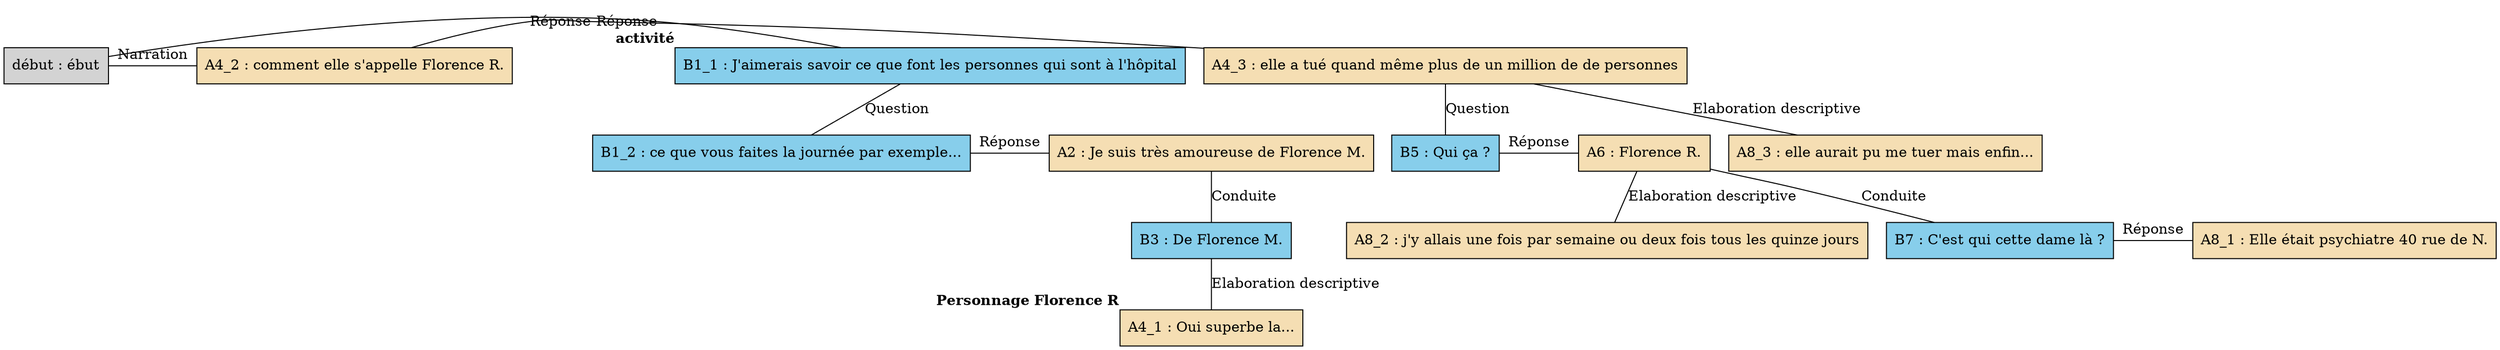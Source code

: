digraph C10 {
	node [shape=box style=filled]
	"début" [label="début : ébut" xlabel=""]
	B1_1 [label="B1_1 : J'aimerais savoir ce que font les personnes qui sont à l'hôpital" fillcolor=skyblue xlabel=<<B>activité</B>>]
	B1_2 [label="B1_2 : ce que vous faites la journée par exemple..." fillcolor=skyblue xlabel=""]
	A2 [label="A2 : Je suis très amoureuse de Florence M." fillcolor=wheat xlabel=""]
	B3 [label="B3 : De Florence M." fillcolor=skyblue xlabel=""]
	A4_1 [label="A4_1 : Oui superbe la..." fillcolor=wheat xlabel=<<B>Personnage Florence R</B>>]
	A4_2 [label="A4_2 : comment elle s'appelle Florence R." fillcolor=wheat xlabel=""]
	A4_3 [label="A4_3 : elle a tué quand même plus de un million de de personnes" fillcolor=wheat xlabel=""]
	B5 [label="B5 : Qui ça ?" fillcolor=skyblue xlabel=""]
	A6 [label="A6 : Florence R." fillcolor=wheat xlabel=""]
	B7 [label="B7 : C'est qui cette dame là ?" fillcolor=skyblue xlabel=""]
	A8_1 [label="A8_1 : Elle était psychiatre 40 rue de N." fillcolor=wheat xlabel=""]
	A8_2 [label="A8_2 : j'y allais une fois par semaine ou deux fois tous les quinze jours" fillcolor=wheat xlabel=""]
	A8_3 [label="A8_3 : elle aurait pu me tuer mais enfin..." fillcolor=wheat xlabel=""]
	{
		rank=same
		"début"
		B1_1
		"début" -> B1_1 [label="Réponse" dir=none]
	}
	B1_1 -> B1_2 [label=Question dir=none]
	{
		rank=same
		B1_2
		A2
		B1_2 -> A2 [label="Réponse" dir=none]
	}
	A2 -> B3 [label=Conduite dir=none]
	{
		rank=same
		A4_2
		A4_3
		A4_2 -> A4_3 [label="Réponse" dir=none]
	}
	{
		rank=same
		"début"
		A4_2
		"début" -> A4_2 [label=Narration dir=none]
	}
	A4_3 -> B5 [label=Question dir=none]
	{
		rank=same
		B5
		A6
		B5 -> A6 [label="Réponse" dir=none]
	}
	A6 -> B7 [label=Conduite dir=none]
	{
		rank=same
		B7
		A8_1
		B7 -> A8_1 [label="Réponse" dir=none]
	}
	A6 -> A8_2 [label="Elaboration descriptive" dir=none]
	A4_3 -> A8_3 [label="Elaboration descriptive" dir=none]
	B3 -> A4_1 [label="Elaboration descriptive" dir=none]
}
